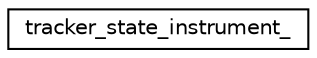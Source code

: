 digraph "Graphical Class Hierarchy"
{
 // LATEX_PDF_SIZE
  edge [fontname="Helvetica",fontsize="10",labelfontname="Helvetica",labelfontsize="10"];
  node [fontname="Helvetica",fontsize="10",shape=record];
  rankdir="LR";
  Node0 [label="tracker_state_instrument_",height=0.2,width=0.4,color="black", fillcolor="white", style="filled",URL="$structtracker__state__instrument__.html",tooltip=" "];
}
